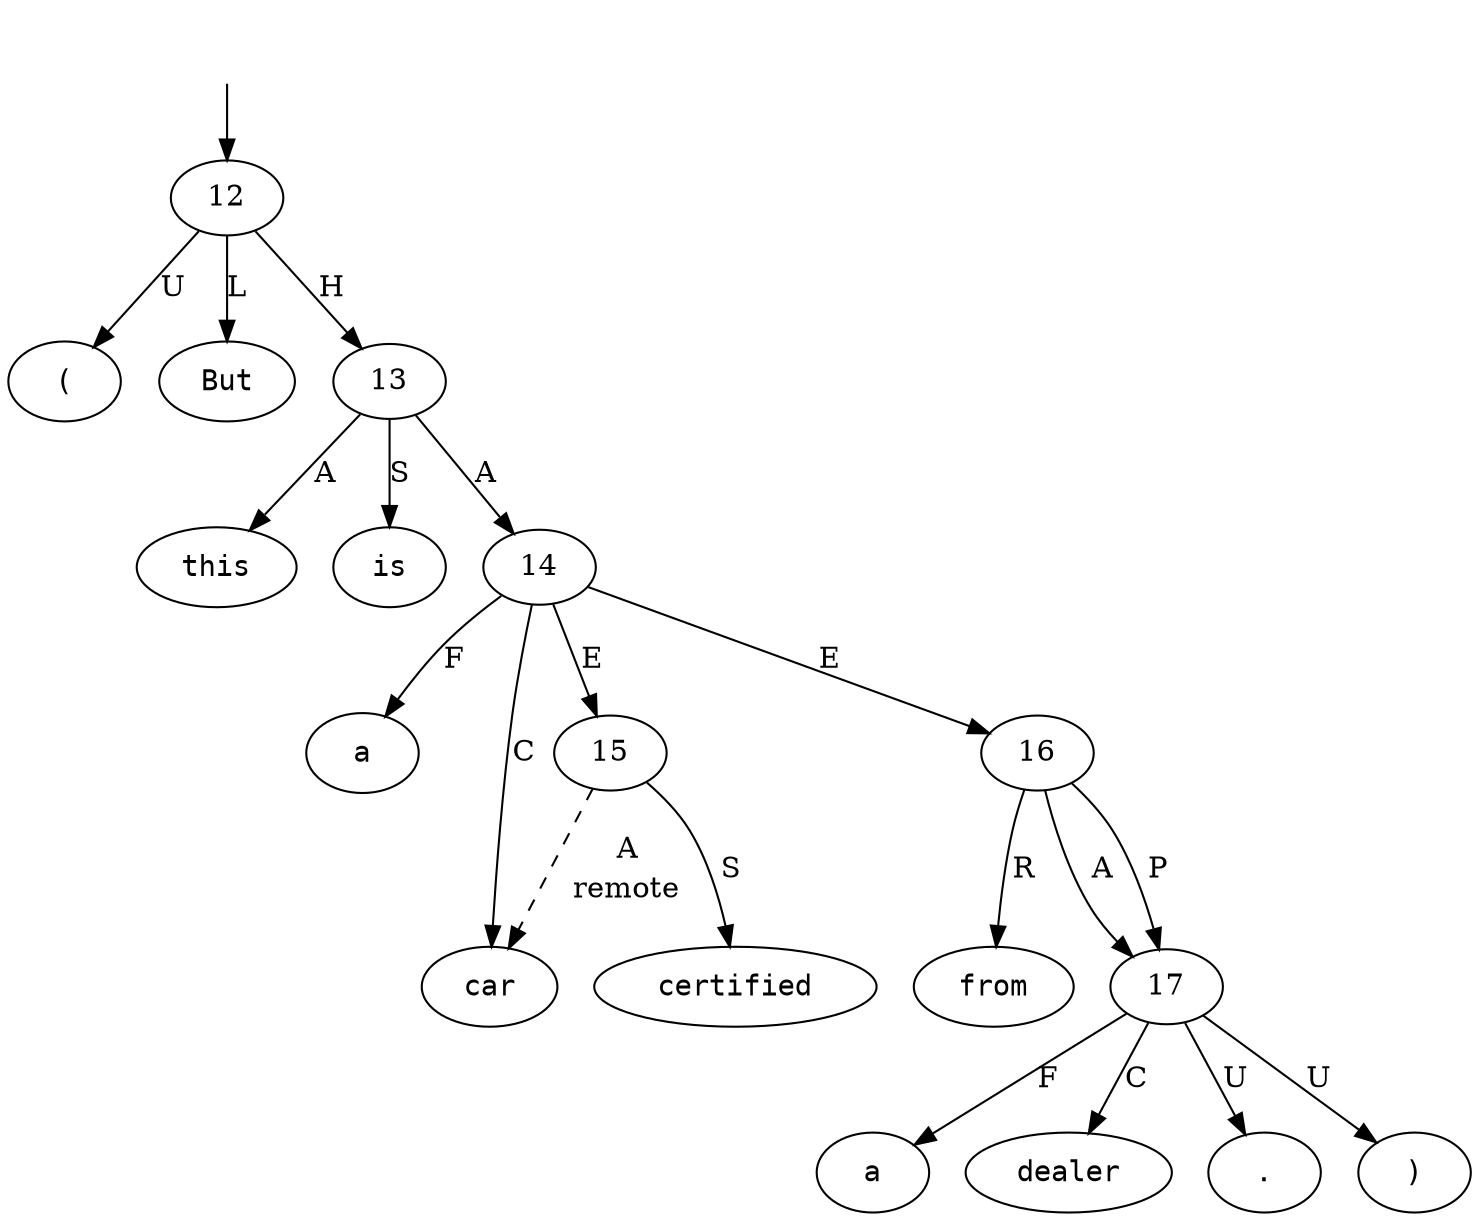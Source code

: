digraph "349020-0006" {
  top [ style=invis ];
  top -> 12;
  0 [ shape=oval, label=<<table align="center" border="0" cellspacing="0"><tr><td colspan="2"><font face="Courier">(</font></td></tr></table>> ];
  1 [ shape=oval, label=<<table align="center" border="0" cellspacing="0"><tr><td colspan="2"><font face="Courier">But</font></td></tr></table>> ];
  2 [ shape=oval, label=<<table align="center" border="0" cellspacing="0"><tr><td colspan="2"><font face="Courier">this</font></td></tr></table>> ];
  3 [ shape=oval, label=<<table align="center" border="0" cellspacing="0"><tr><td colspan="2"><font face="Courier">is</font></td></tr></table>> ];
  4 [ shape=oval, label=<<table align="center" border="0" cellspacing="0"><tr><td colspan="2"><font face="Courier">a</font></td></tr></table>> ];
  5 [ shape=oval, label=<<table align="center" border="0" cellspacing="0"><tr><td colspan="2"><font face="Courier">certified</font></td></tr></table>> ];
  6 [ shape=oval, label=<<table align="center" border="0" cellspacing="0"><tr><td colspan="2"><font face="Courier">car</font></td></tr></table>> ];
  7 [ shape=oval, label=<<table align="center" border="0" cellspacing="0"><tr><td colspan="2"><font face="Courier">from</font></td></tr></table>> ];
  8 [ shape=oval, label=<<table align="center" border="0" cellspacing="0"><tr><td colspan="2"><font face="Courier">a</font></td></tr></table>> ];
  9 [ shape=oval, label=<<table align="center" border="0" cellspacing="0"><tr><td colspan="2"><font face="Courier">dealer</font></td></tr></table>> ];
  10 [ shape=oval, label=<<table align="center" border="0" cellspacing="0"><tr><td colspan="2"><font face="Courier">.</font></td></tr></table>> ];
  11 [ shape=oval, label=<<table align="center" border="0" cellspacing="0"><tr><td colspan="2"><font face="Courier">)</font></td></tr></table>> ];
  12 -> 0 [ label="U" ];
  12 -> 13 [ label="H" ];
  12 -> 1 [ label="L" ];
  13 -> 3 [ label="S" ];
  13 -> 2 [ label="A" ];
  13 -> 14 [ label="A" ];
  14 -> 6 [ label="C" ];
  14 -> 15 [ label="E" ];
  14 -> 4 [ label="F" ];
  14 -> 16 [ label="E" ];
  15 -> 6 [ label=<<table align="center" border="0" cellspacing="0"><tr><td colspan="1">A</td></tr><tr><td>remote</td></tr></table>>, style=dashed ];
  15 -> 5 [ label="S" ];
  16 -> 7 [ label="R" ];
  16 -> 17 [ label="A" ];
  16 -> 17 [ label="P" ];
  17 -> 10 [ label="U" ];
  17 -> 11 [ label="U" ];
  17 -> 8 [ label="F" ];
  17 -> 9 [ label="C" ];
}

